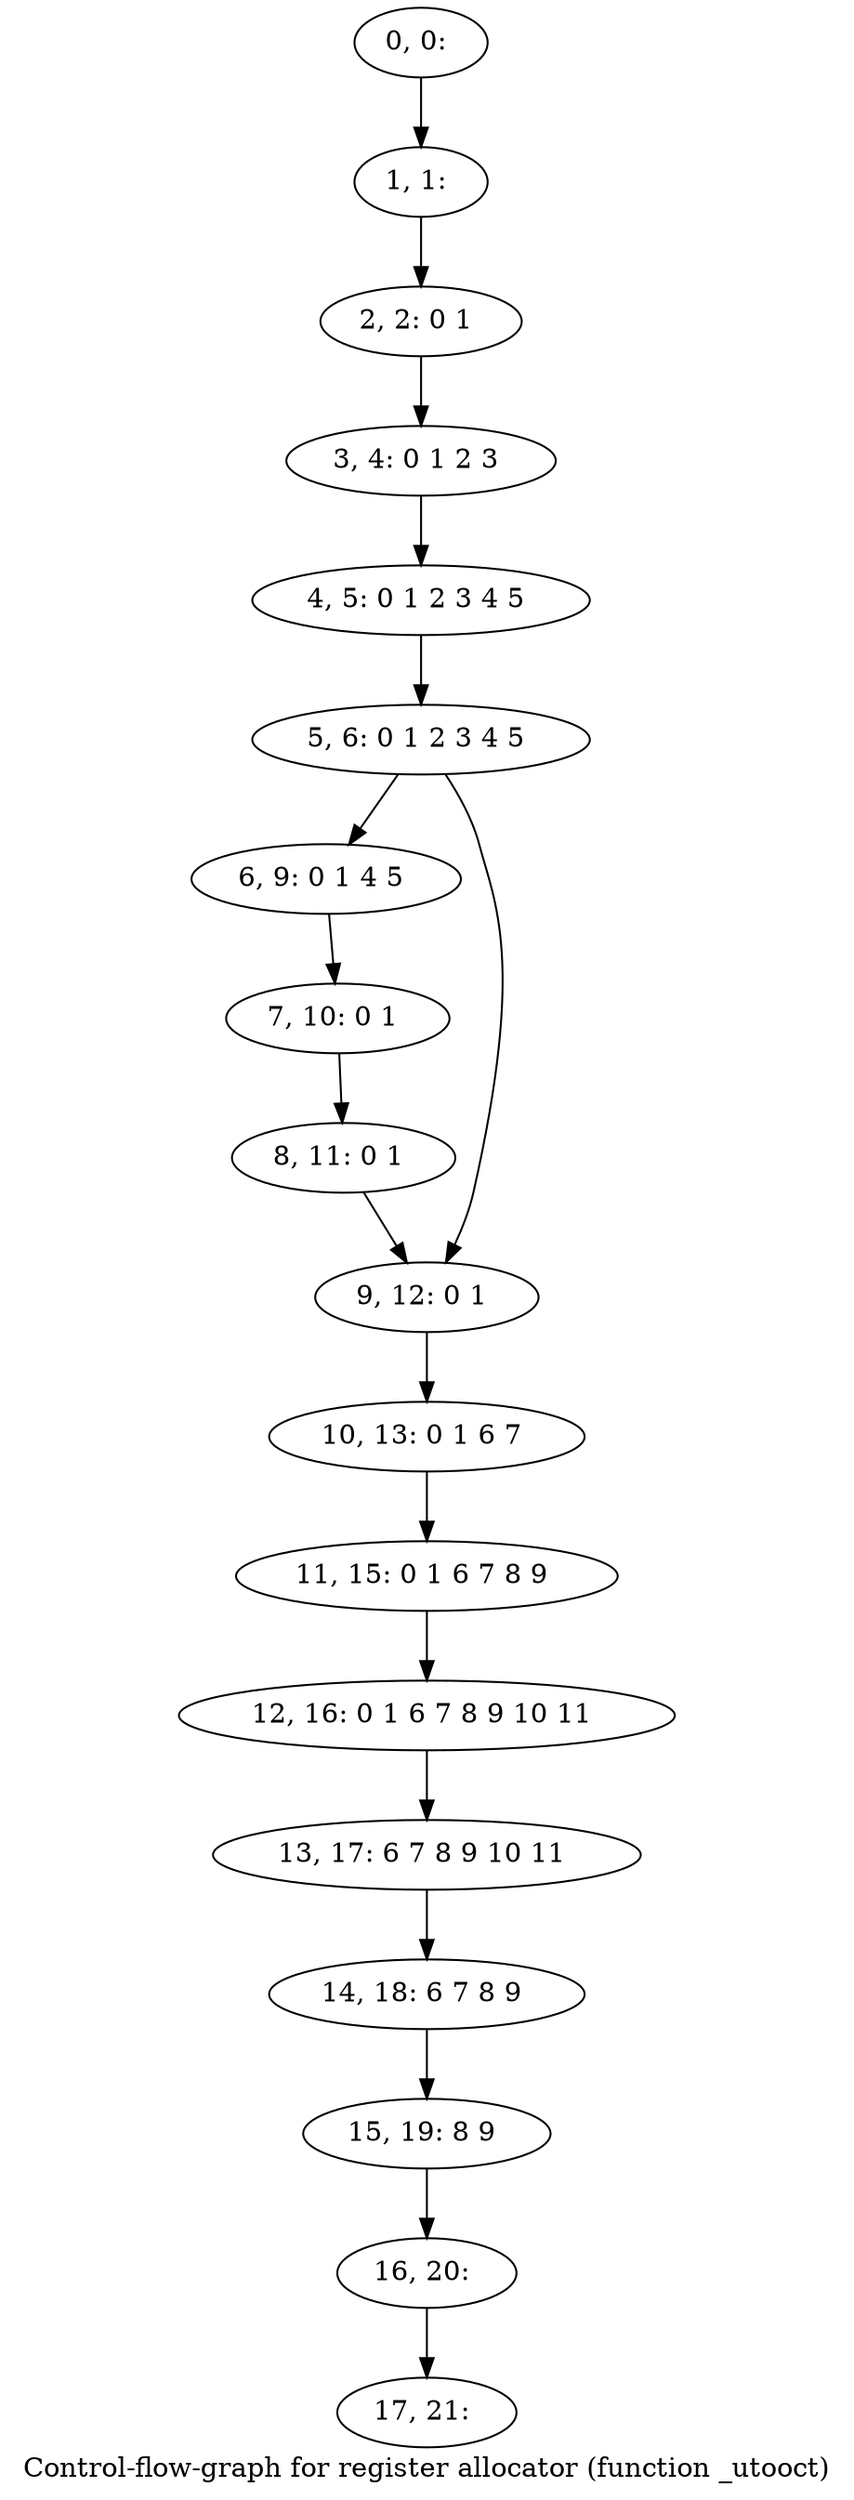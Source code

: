 digraph G {
graph [label="Control-flow-graph for register allocator (function _utooct)"]
0[label="0, 0: "];
1[label="1, 1: "];
2[label="2, 2: 0 1 "];
3[label="3, 4: 0 1 2 3 "];
4[label="4, 5: 0 1 2 3 4 5 "];
5[label="5, 6: 0 1 2 3 4 5 "];
6[label="6, 9: 0 1 4 5 "];
7[label="7, 10: 0 1 "];
8[label="8, 11: 0 1 "];
9[label="9, 12: 0 1 "];
10[label="10, 13: 0 1 6 7 "];
11[label="11, 15: 0 1 6 7 8 9 "];
12[label="12, 16: 0 1 6 7 8 9 10 11 "];
13[label="13, 17: 6 7 8 9 10 11 "];
14[label="14, 18: 6 7 8 9 "];
15[label="15, 19: 8 9 "];
16[label="16, 20: "];
17[label="17, 21: "];
0->1 ;
1->2 ;
2->3 ;
3->4 ;
4->5 ;
5->6 ;
5->9 ;
6->7 ;
7->8 ;
8->9 ;
9->10 ;
10->11 ;
11->12 ;
12->13 ;
13->14 ;
14->15 ;
15->16 ;
16->17 ;
}
